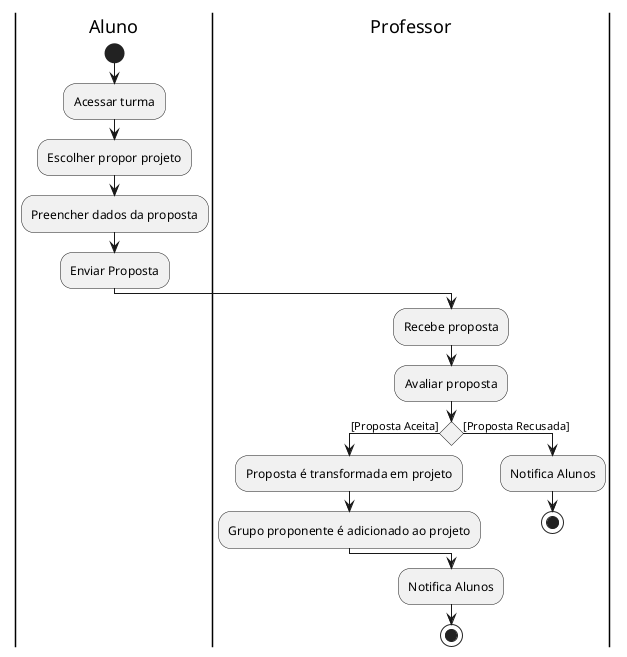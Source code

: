 @startuml propor_projeto
|Aluno|
start
:Acessar turma;
:Escolher propor projeto;
:Preencher dados da proposta;
:Enviar Proposta;
|Professor|
:Recebe proposta;
:Avaliar proposta;
if () then ([Proposta Aceita])
 :Proposta é transformada em projeto;
 :Grupo proponente é adicionado ao projeto;
else ([Proposta Recusada])
  :Notifica Alunos;
  stop
endif
:Notifica Alunos;
stop


@enduml